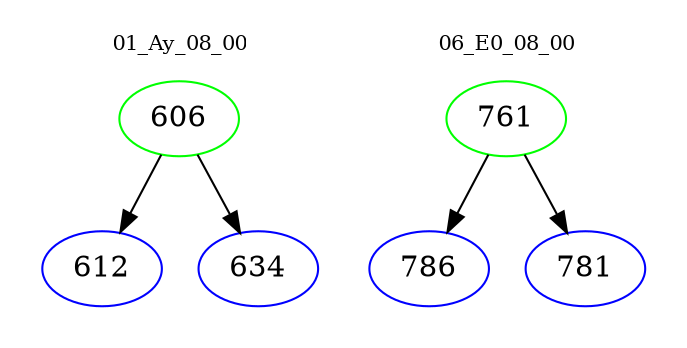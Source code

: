 digraph{
subgraph cluster_0 {
color = white
label = "01_Ay_08_00";
fontsize=10;
T0_606 [label="606", color="green"]
T0_606 -> T0_612 [color="black"]
T0_612 [label="612", color="blue"]
T0_606 -> T0_634 [color="black"]
T0_634 [label="634", color="blue"]
}
subgraph cluster_1 {
color = white
label = "06_E0_08_00";
fontsize=10;
T1_761 [label="761", color="green"]
T1_761 -> T1_786 [color="black"]
T1_786 [label="786", color="blue"]
T1_761 -> T1_781 [color="black"]
T1_781 [label="781", color="blue"]
}
}
